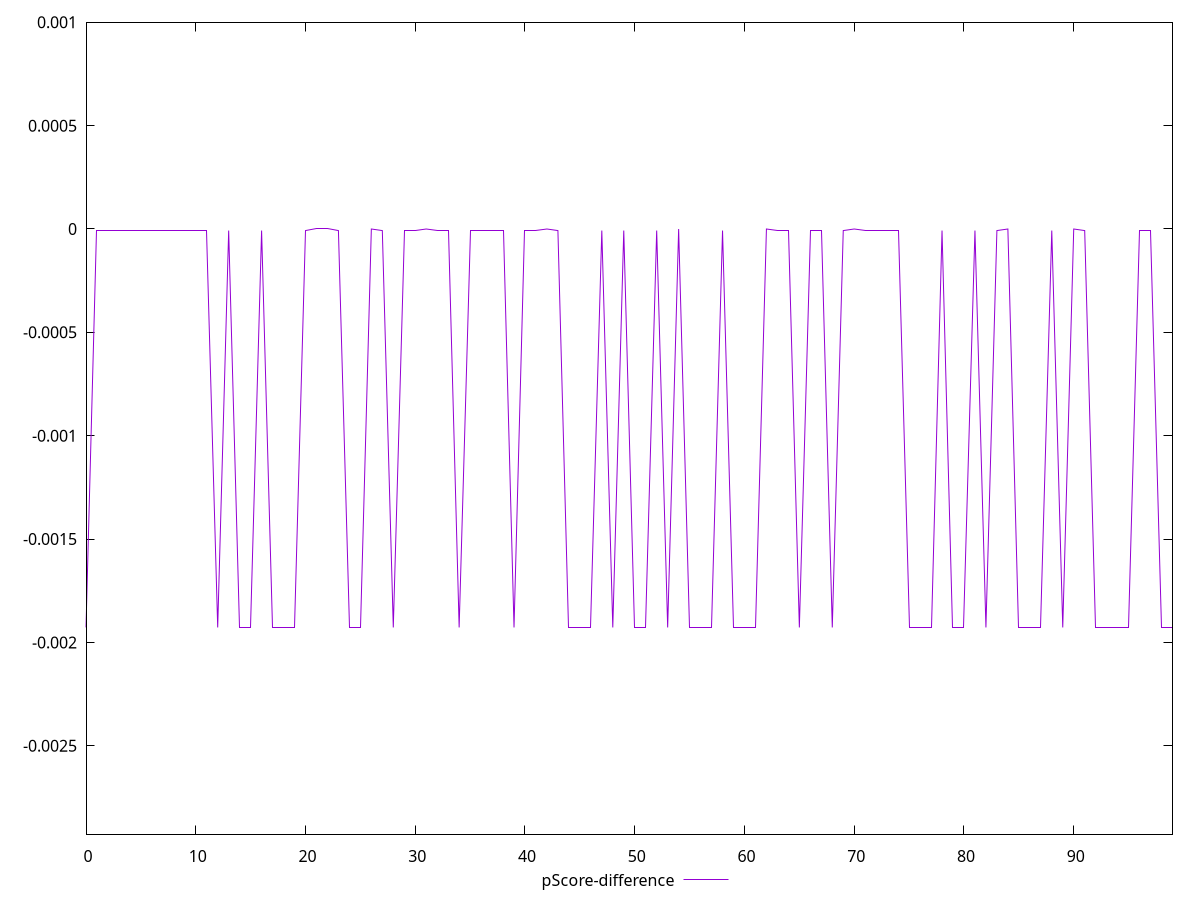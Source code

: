 reset

$pScoreDifference <<EOF
0 -0.0019275898523334334
1 -0.000007647703967883501
2 -0.000007647703967883501
3 -0.000007647703967883501
4 -0.000007647703967883501
5 -0.000007647703967883501
6 -0.000007647703967883501
7 -0.000007647703967883501
8 -0.000007647703967883501
9 -0.000007647703967883501
10 -0.000007647703967883501
11 -0.000007647703967883501
12 -0.0019275898523334334
13 -0.000007647703967883501
14 -0.0019275898523334334
15 -0.0019275898523334334
16 -0.000007647703967883501
17 -0.0019275898523334334
18 -0.0019275898523334334
19 -0.0019275898523334334
20 -0.000007647703967883501
21 -3.478184318339572e-8
22 -3.478184318339572e-8
23 -0.000007647703967883501
24 -0.0019275898523334334
25 -0.0019275898523334334
26 -3.478184318339572e-8
27 -0.000007647703967883501
28 -0.0019275898523334334
29 -0.000007647703967883501
30 -0.000007647703967883501
31 -3.478184318339572e-8
32 -0.000007647703967883501
33 -0.000007647703967883501
34 -0.0019275898523334334
35 -0.000007647703967883501
36 -0.000007647703967883501
37 -0.000007647703967883501
38 -0.000007647703967883501
39 -0.0019275898523334334
40 -0.000007647703967883501
41 -0.000007647703967883501
42 -3.478184318339572e-8
43 -0.000007647703967883501
44 -0.0019275898523334334
45 -0.0019275898523334334
46 -0.0019275898523334334
47 -0.000007647703967883501
48 -0.0019275898523334334
49 -0.000007647703967883501
50 -0.0019275898523334334
51 -0.0019275898523334334
52 -0.000007647703967883501
53 -0.0019275898523334334
54 -3.478184318339572e-8
55 -0.0019275898523334334
56 -0.0019275898523334334
57 -0.0019275898523334334
58 -0.000007647703967883501
59 -0.0019275898523334334
60 -0.0019275898523334334
61 -0.0019275898523334334
62 -3.478184318339572e-8
63 -0.000007647703967883501
64 -0.000007647703967883501
65 -0.0019275898523334334
66 -0.000007647703967883501
67 -0.000007647703967883501
68 -0.0019275898523334334
69 -0.000007647703967883501
70 -3.478184318339572e-8
71 -0.000007647703967883501
72 -0.000007647703967883501
73 -0.000007647703967883501
74 -0.000007647703967883501
75 -0.0019275898523334334
76 -0.0019275898523334334
77 -0.0019275898523334334
78 -0.000007647703967883501
79 -0.0019275898523334334
80 -0.0019275898523334334
81 -0.000007647703967883501
82 -0.0019275898523334334
83 -0.000007647703967883501
84 -3.478184318339572e-8
85 -0.0019275898523334334
86 -0.0019275898523334334
87 -0.0019275898523334334
88 -0.000007647703967883501
89 -0.0019275898523334334
90 -3.478184318339572e-8
91 -0.000007647703967883501
92 -0.0019275898523334334
93 -0.0019275898523334334
94 -0.0019275898523334334
95 -0.0019275898523334334
96 -0.000007647703967883501
97 -0.000007647703967883501
98 -0.0019275898523334334
99 -0.0019275898523334334
EOF

set key outside below
set xrange [0:99]
set yrange [-0.0029275898523334334:0.0009999652181568166]
set trange [-0.0029275898523334334:0.0009999652181568166]
set terminal svg size 640, 500 enhanced background rgb 'white'
set output "reports/report_00032_2021-02-25T10-28-15.087Z/cumulative-layout-shift/samples/card/pScore-difference/values.svg"

plot $pScoreDifference title "pScore-difference" with line

reset
